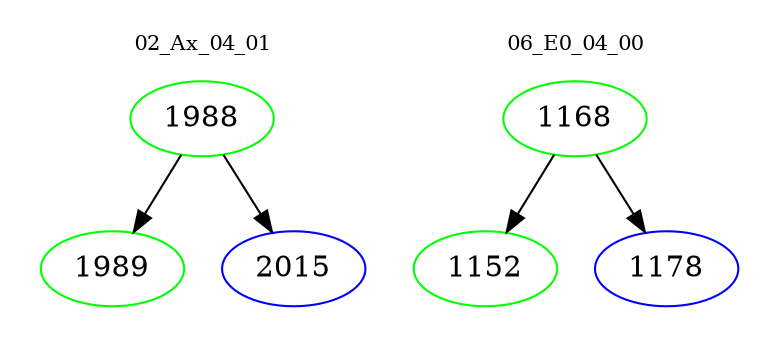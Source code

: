 digraph{
subgraph cluster_0 {
color = white
label = "02_Ax_04_01";
fontsize=10;
T0_1988 [label="1988", color="green"]
T0_1988 -> T0_1989 [color="black"]
T0_1989 [label="1989", color="green"]
T0_1988 -> T0_2015 [color="black"]
T0_2015 [label="2015", color="blue"]
}
subgraph cluster_1 {
color = white
label = "06_E0_04_00";
fontsize=10;
T1_1168 [label="1168", color="green"]
T1_1168 -> T1_1152 [color="black"]
T1_1152 [label="1152", color="green"]
T1_1168 -> T1_1178 [color="black"]
T1_1178 [label="1178", color="blue"]
}
}
